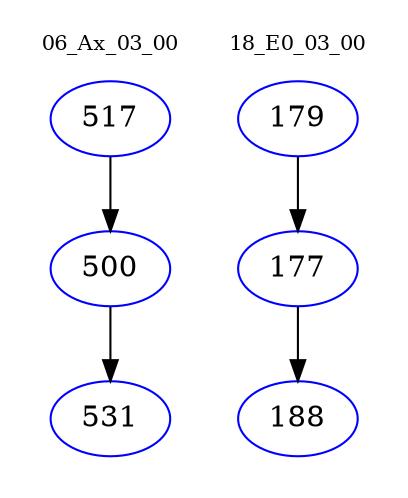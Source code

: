 digraph{
subgraph cluster_0 {
color = white
label = "06_Ax_03_00";
fontsize=10;
T0_517 [label="517", color="blue"]
T0_517 -> T0_500 [color="black"]
T0_500 [label="500", color="blue"]
T0_500 -> T0_531 [color="black"]
T0_531 [label="531", color="blue"]
}
subgraph cluster_1 {
color = white
label = "18_E0_03_00";
fontsize=10;
T1_179 [label="179", color="blue"]
T1_179 -> T1_177 [color="black"]
T1_177 [label="177", color="blue"]
T1_177 -> T1_188 [color="black"]
T1_188 [label="188", color="blue"]
}
}
